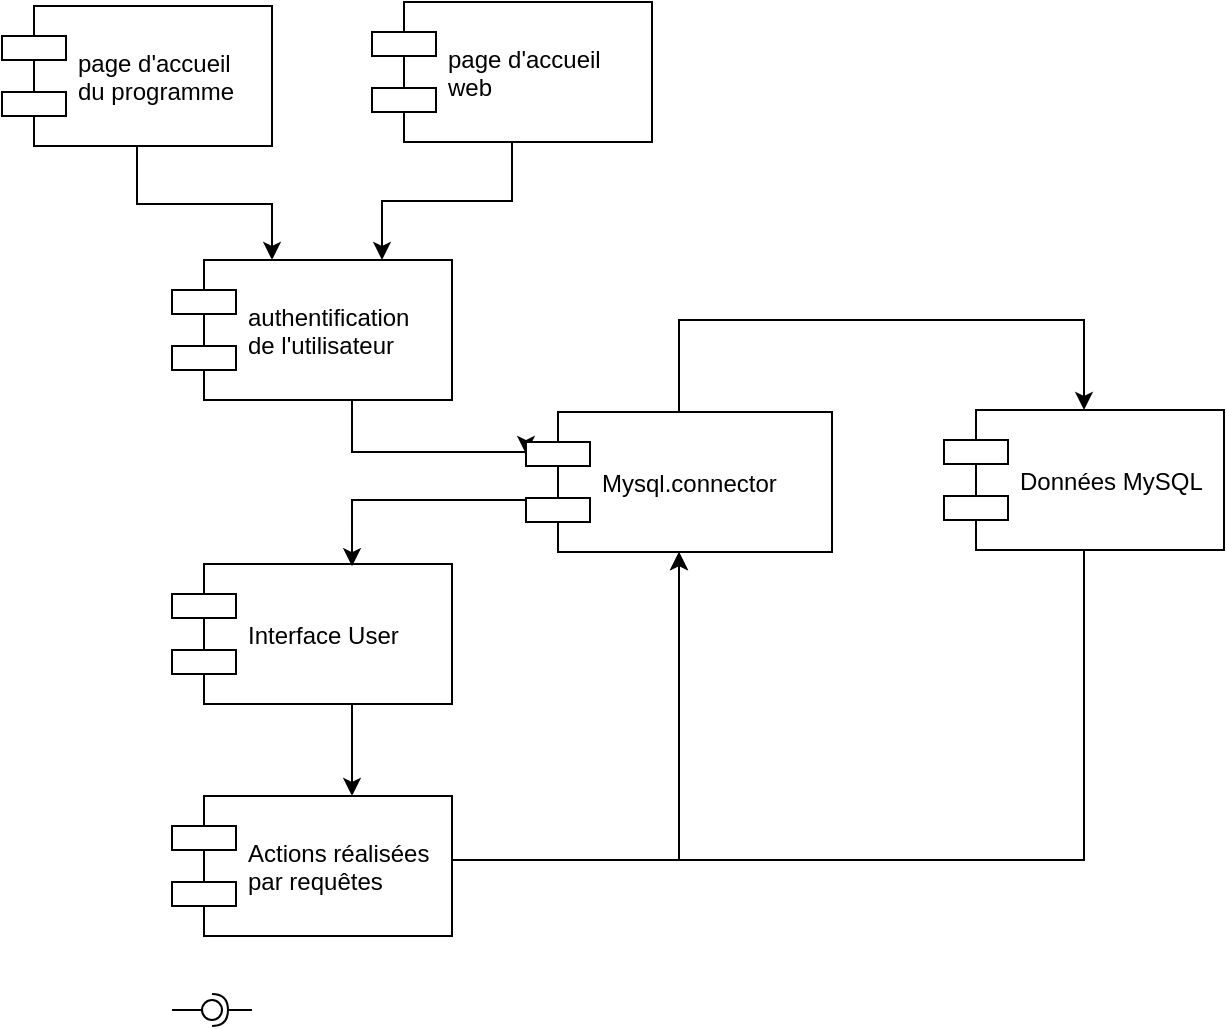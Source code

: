 <mxfile version="11.3.0" type="device" pages="1"><diagram id="8OV5PQtQgeTZnfERnVeJ" name="Page-1"><mxGraphModel dx="249" dy="142" grid="1" gridSize="10" guides="1" tooltips="1" connect="1" arrows="1" fold="1" page="1" pageScale="1" pageWidth="827" pageHeight="1169" math="0" shadow="0"><root><mxCell id="0"/><mxCell id="1" parent="0"/><mxCell id="_5ls4K8IeFC28IJ67BoT-14" style="edgeStyle=orthogonalEdgeStyle;rounded=0;orthogonalLoop=1;jettySize=auto;html=1;" edge="1" parent="1" source="-YgtCXqU28SdFv-63kM1-1" target="-YgtCXqU28SdFv-63kM1-3"><mxGeometry relative="1" as="geometry"><Array as="points"><mxPoint x="243" y="142"/><mxPoint x="310" y="142"/></Array></mxGeometry></mxCell><mxCell id="-YgtCXqU28SdFv-63kM1-1" value="page d'accueil&#10;du programme" style="shape=component;align=left;spacingLeft=36;" parent="1" vertex="1"><mxGeometry x="175" y="43" width="135" height="70" as="geometry"/></mxCell><mxCell id="_5ls4K8IeFC28IJ67BoT-9" style="edgeStyle=orthogonalEdgeStyle;rounded=0;orthogonalLoop=1;jettySize=auto;html=1;entryX=0.5;entryY=1;entryDx=0;entryDy=0;" edge="1" parent="1" source="-YgtCXqU28SdFv-63kM1-2" target="_5ls4K8IeFC28IJ67BoT-1"><mxGeometry relative="1" as="geometry"><Array as="points"><mxPoint x="716" y="470"/><mxPoint x="514" y="470"/></Array></mxGeometry></mxCell><mxCell id="-YgtCXqU28SdFv-63kM1-2" value="Données MySQL" style="shape=component;align=left;spacingLeft=36;" parent="1" vertex="1"><mxGeometry x="646" y="245" width="140" height="70" as="geometry"/></mxCell><mxCell id="_5ls4K8IeFC28IJ67BoT-7" style="edgeStyle=orthogonalEdgeStyle;rounded=0;orthogonalLoop=1;jettySize=auto;html=1;entryX=0;entryY=0.3;entryDx=0;entryDy=0;" edge="1" parent="1" source="-YgtCXqU28SdFv-63kM1-3" target="_5ls4K8IeFC28IJ67BoT-1"><mxGeometry relative="1" as="geometry"><Array as="points"><mxPoint x="350" y="266"/></Array></mxGeometry></mxCell><mxCell id="-YgtCXqU28SdFv-63kM1-3" value="authentification&#10;de l'utilisateur" style="shape=component;align=left;spacingLeft=36;" parent="1" vertex="1"><mxGeometry x="260" y="170" width="140" height="70" as="geometry"/></mxCell><mxCell id="_5ls4K8IeFC28IJ67BoT-13" style="edgeStyle=orthogonalEdgeStyle;rounded=0;orthogonalLoop=1;jettySize=auto;html=1;entryX=0.75;entryY=0;entryDx=0;entryDy=0;" edge="1" parent="1" source="-YgtCXqU28SdFv-63kM1-4" target="-YgtCXqU28SdFv-63kM1-3"><mxGeometry relative="1" as="geometry"/></mxCell><mxCell id="-YgtCXqU28SdFv-63kM1-4" value="page d'accueil&#10;web" style="shape=component;align=left;spacingLeft=36;" parent="1" vertex="1"><mxGeometry x="360" y="41" width="140" height="70" as="geometry"/></mxCell><mxCell id="_5ls4K8IeFC28IJ67BoT-12" style="edgeStyle=orthogonalEdgeStyle;rounded=0;orthogonalLoop=1;jettySize=auto;html=1;" edge="1" parent="1" source="sfxTE9BFZEoL27qbUCCU-10" target="sfxTE9BFZEoL27qbUCCU-12"><mxGeometry relative="1" as="geometry"><Array as="points"><mxPoint x="350" y="420"/><mxPoint x="350" y="420"/></Array></mxGeometry></mxCell><mxCell id="sfxTE9BFZEoL27qbUCCU-10" value="Interface User" style="shape=component;align=left;spacingLeft=36;" parent="1" vertex="1"><mxGeometry x="260" y="322" width="140" height="70" as="geometry"/></mxCell><mxCell id="_5ls4K8IeFC28IJ67BoT-16" style="edgeStyle=orthogonalEdgeStyle;rounded=0;orthogonalLoop=1;jettySize=auto;html=1;entryX=0.5;entryY=1;entryDx=0;entryDy=0;" edge="1" parent="1" source="sfxTE9BFZEoL27qbUCCU-12" target="_5ls4K8IeFC28IJ67BoT-1"><mxGeometry relative="1" as="geometry"><Array as="points"><mxPoint x="514" y="470"/></Array></mxGeometry></mxCell><mxCell id="sfxTE9BFZEoL27qbUCCU-12" value="Actions réalisées&#10;par requêtes" style="shape=component;align=left;spacingLeft=36;" parent="1" vertex="1"><mxGeometry x="260" y="438" width="140" height="70" as="geometry"/></mxCell><mxCell id="_5ls4K8IeFC28IJ67BoT-10" style="edgeStyle=orthogonalEdgeStyle;rounded=0;orthogonalLoop=1;jettySize=auto;html=1;entryX=0.5;entryY=0;entryDx=0;entryDy=0;" edge="1" parent="1" source="_5ls4K8IeFC28IJ67BoT-1" target="-YgtCXqU28SdFv-63kM1-2"><mxGeometry relative="1" as="geometry"><Array as="points"><mxPoint x="514" y="200"/><mxPoint x="716" y="200"/></Array></mxGeometry></mxCell><mxCell id="_5ls4K8IeFC28IJ67BoT-11" style="edgeStyle=orthogonalEdgeStyle;rounded=0;orthogonalLoop=1;jettySize=auto;html=1;entryX=0.643;entryY=0.016;entryDx=0;entryDy=0;entryPerimeter=0;" edge="1" parent="1" source="_5ls4K8IeFC28IJ67BoT-1" target="sfxTE9BFZEoL27qbUCCU-10"><mxGeometry relative="1" as="geometry"><mxPoint x="350" y="315" as="targetPoint"/><Array as="points"><mxPoint x="350" y="290"/></Array></mxGeometry></mxCell><mxCell id="_5ls4K8IeFC28IJ67BoT-1" value="Mysql.connector" style="shape=component;align=left;spacingLeft=36;" vertex="1" parent="1"><mxGeometry x="437" y="246" width="153" height="70" as="geometry"/></mxCell><mxCell id="_5ls4K8IeFC28IJ67BoT-21" value="" style="rounded=0;orthogonalLoop=1;jettySize=auto;html=1;endArrow=none;endFill=0;" edge="1" target="_5ls4K8IeFC28IJ67BoT-23" parent="1"><mxGeometry relative="1" as="geometry"><mxPoint x="260" y="545" as="sourcePoint"/></mxGeometry></mxCell><mxCell id="_5ls4K8IeFC28IJ67BoT-22" value="" style="rounded=0;orthogonalLoop=1;jettySize=auto;html=1;endArrow=halfCircle;endFill=0;entryX=0.5;entryY=0.5;entryDx=0;entryDy=0;endSize=6;strokeWidth=1;" edge="1" target="_5ls4K8IeFC28IJ67BoT-23" parent="1"><mxGeometry relative="1" as="geometry"><mxPoint x="300" y="545" as="sourcePoint"/></mxGeometry></mxCell><mxCell id="_5ls4K8IeFC28IJ67BoT-23" value="" style="ellipse;whiteSpace=wrap;html=1;fontFamily=Helvetica;fontSize=12;fontColor=#000000;align=center;strokeColor=#000000;fillColor=#ffffff;points=[];aspect=fixed;resizable=0;" vertex="1" parent="1"><mxGeometry x="275" y="540" width="10" height="10" as="geometry"/></mxCell></root></mxGraphModel></diagram></mxfile>